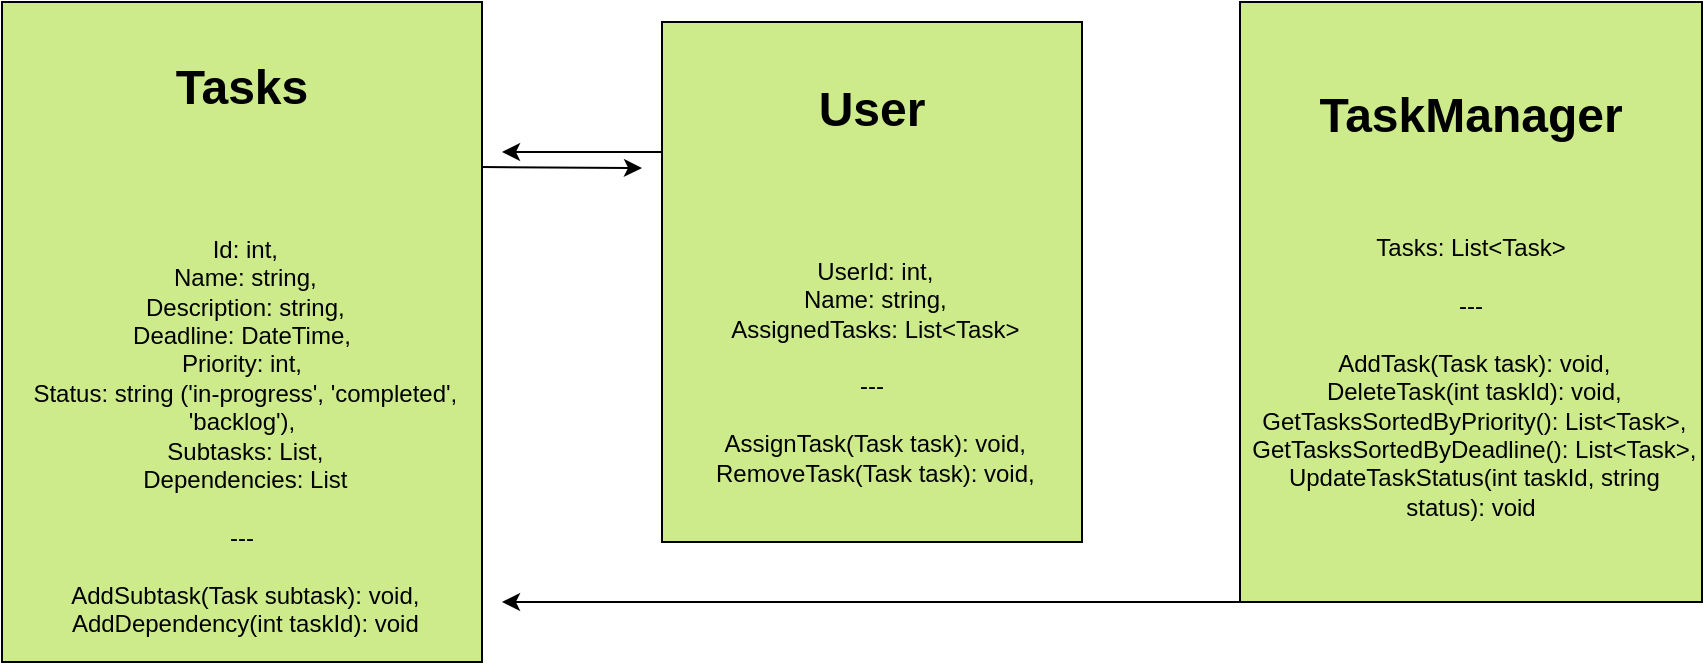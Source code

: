 <mxfile>
    <diagram id="cx6st3q00MSz3f6IDA4V" name="Page-1">
        <mxGraphModel dx="527" dy="1455" grid="1" gridSize="10" guides="1" tooltips="1" connect="1" arrows="1" fold="1" page="1" pageScale="1" pageWidth="850" pageHeight="1100" math="0" shadow="0">
            <root>
                <mxCell id="0"/>
                <mxCell id="1" parent="0"/>
                <mxCell id="21" style="edgeStyle=none;html=1;exitX=1;exitY=0.25;exitDx=0;exitDy=0;fontSize=18;fontColor=#000000;" parent="1" source="7" edge="1">
                    <mxGeometry relative="1" as="geometry">
                        <mxPoint x="320" y="43" as="targetPoint"/>
                    </mxGeometry>
                </mxCell>
                <mxCell id="7" value="&lt;h1 style=&quot;&quot;&gt;&lt;font color=&quot;#000000&quot;&gt;Tasks&lt;/font&gt;&lt;/h1&gt;&lt;font color=&quot;#000000&quot;&gt;&lt;div style=&quot;&quot;&gt;&lt;br&gt;&lt;/div&gt;&lt;div style=&quot;&quot;&gt;&lt;br&gt;&lt;/div&gt;&lt;div style=&quot;&quot;&gt;&lt;br&gt;&lt;/div&gt;&lt;div style=&quot;&quot;&gt;&lt;span style=&quot;background-color: initial;&quot;&gt;&amp;nbsp;Id: int,&lt;/span&gt;&lt;/div&gt;&lt;div style=&quot;&quot;&gt;&lt;span style=&quot;background-color: initial;&quot;&gt;&amp;nbsp;Name: string,&lt;/span&gt;&lt;/div&gt;&lt;div style=&quot;&quot;&gt;&lt;span style=&quot;background-color: initial;&quot;&gt;&amp;nbsp;Description: string,&lt;/span&gt;&lt;/div&gt;&lt;div style=&quot;&quot;&gt;&lt;span style=&quot;background-color: initial;&quot;&gt;Deadline: DateTime,&lt;/span&gt;&lt;/div&gt;&lt;div style=&quot;&quot;&gt;&lt;span style=&quot;background-color: initial;&quot;&gt;Priority: int,&lt;/span&gt;&lt;/div&gt;&lt;div style=&quot;&quot;&gt;&lt;span style=&quot;background-color: initial;&quot;&gt;&amp;nbsp;Status: string ('in-progress', 'completed', 'backlog'),&lt;/span&gt;&lt;/div&gt;&lt;div style=&quot;&quot;&gt;&lt;span style=&quot;background-color: initial;&quot;&gt;&amp;nbsp;Subtasks: List,&lt;/span&gt;&lt;/div&gt;&lt;div style=&quot;&quot;&gt;&lt;span style=&quot;background-color: initial;&quot;&gt;&amp;nbsp;Dependencies: List&lt;/span&gt;&lt;/div&gt;&lt;div style=&quot;&quot;&gt;&lt;span style=&quot;background-color: initial;&quot;&gt;&lt;br&gt;&lt;/span&gt;&lt;/div&gt;&lt;div style=&quot;&quot;&gt;&lt;span style=&quot;background-color: initial;&quot;&gt;---&lt;/span&gt;&lt;/div&gt;&lt;div style=&quot;&quot;&gt;&lt;span style=&quot;background-color: initial;&quot;&gt;&lt;br&gt;&lt;/span&gt;&lt;/div&gt;&lt;div style=&quot;&quot;&gt;&lt;span style=&quot;background-color: initial;&quot;&gt;&amp;nbsp;AddSubtask(Task subtask): void,&lt;/span&gt;&lt;/div&gt;&lt;div style=&quot;&quot;&gt;&lt;span style=&quot;background-color: initial;&quot;&gt;&amp;nbsp;AddDependency(int taskId): void&lt;/span&gt;&lt;/div&gt;&lt;/font&gt;" style="whiteSpace=wrap;html=1;fillColor=#cdeb8b;strokeColor=default;shadow=0;align=center;" parent="1" vertex="1">
                    <mxGeometry y="-40" width="240" height="330" as="geometry"/>
                </mxCell>
                <mxCell id="20" style="edgeStyle=none;html=1;exitX=0;exitY=0.25;exitDx=0;exitDy=0;fontSize=18;fontColor=#000000;" parent="1" source="9" edge="1">
                    <mxGeometry relative="1" as="geometry">
                        <mxPoint x="250" y="35" as="targetPoint"/>
                    </mxGeometry>
                </mxCell>
                <mxCell id="9" value="&lt;h1&gt;&lt;font color=&quot;#000000&quot;&gt;User&lt;/font&gt;&lt;/h1&gt;&lt;font color=&quot;#000000&quot;&gt;&lt;br&gt;&lt;br&gt;&lt;br&gt;&lt;div&gt;&amp;nbsp;UserId: int,&lt;/div&gt;&lt;div&gt;&amp;nbsp;Name: string,&lt;/div&gt;&lt;div&gt;&amp;nbsp;AssignedTasks: List&amp;lt;Task&amp;gt;&lt;/div&gt;&lt;div&gt;&lt;br&gt;&lt;/div&gt;&lt;div&gt;---&lt;/div&gt;&lt;div&gt;&lt;br&gt;&lt;/div&gt;&lt;div&gt;&amp;nbsp;AssignTask(Task task): void,&lt;/div&gt;&lt;div&gt;&amp;nbsp;RemoveTask(Task task): void,&lt;/div&gt;&lt;div&gt;&lt;br&gt;&lt;/div&gt;&lt;/font&gt;" style="whiteSpace=wrap;html=1;fillColor=#cdeb8b;strokeColor=default;shadow=0;" parent="1" vertex="1">
                    <mxGeometry x="330" y="-30" width="210" height="260" as="geometry"/>
                </mxCell>
                <mxCell id="18" style="edgeStyle=none;html=1;exitX=0;exitY=1;exitDx=0;exitDy=0;fontSize=18;fontColor=#000000;" parent="1" source="10" edge="1">
                    <mxGeometry relative="1" as="geometry">
                        <mxPoint x="250" y="260" as="targetPoint"/>
                    </mxGeometry>
                </mxCell>
                <mxCell id="10" value="&lt;h1&gt;&lt;font color=&quot;#000000&quot;&gt;TaskManager&lt;/font&gt;&lt;/h1&gt;&lt;font color=&quot;#000000&quot;&gt;&lt;br&gt;&lt;br&gt;&lt;div&gt;Tasks: List&amp;lt;Task&amp;gt;&lt;/div&gt;&lt;div&gt;&lt;br&gt;&lt;/div&gt;&lt;div&gt;---&lt;/div&gt;&lt;div&gt;&lt;br&gt;&lt;/div&gt;&lt;div&gt;&amp;nbsp;AddTask(Task task): void,&lt;/div&gt;&lt;div&gt;&amp;nbsp;DeleteTask(int taskId): void,&lt;/div&gt;&lt;div&gt;&amp;nbsp;GetTasksSortedByPriority(): List&amp;lt;Task&amp;gt;,&lt;/div&gt;&lt;div&gt;&amp;nbsp;GetTasksSortedByDeadline(): List&amp;lt;Task&amp;gt;,&lt;/div&gt;&lt;div&gt;&amp;nbsp;UpdateTaskStatus(int taskId, string status): void&lt;/div&gt;&lt;div&gt;&lt;br&gt;&lt;/div&gt;&lt;/font&gt;" style="whiteSpace=wrap;html=1;fillColor=#cdeb8b;strokeColor=default;shadow=0;" parent="1" vertex="1">
                    <mxGeometry x="619" y="-40" width="231" height="300" as="geometry"/>
                </mxCell>
            </root>
        </mxGraphModel>
    </diagram>
</mxfile>